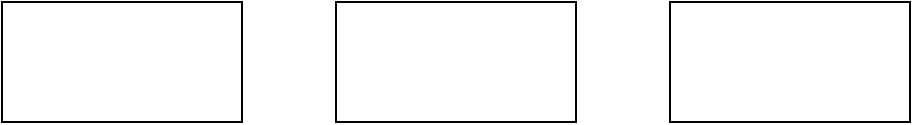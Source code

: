 <mxfile version="14.4.9" type="github">
  <diagram id="NiTnHcr_LVlx2KbL7AhV" name="Page-1">
    <mxGraphModel dx="1298" dy="700" grid="0" gridSize="10" guides="1" tooltips="1" connect="1" arrows="1" fold="1" page="1" pageScale="1" pageWidth="1654" pageHeight="1169" math="0" shadow="0">
      <root>
        <mxCell id="0" />
        <mxCell id="1" parent="0" />
        <mxCell id="wbtGTDq2fzlMvM350bxM-1" value="" style="rounded=0;whiteSpace=wrap;html=1;" vertex="1" parent="1">
          <mxGeometry x="291" y="286" width="120" height="60" as="geometry" />
        </mxCell>
        <mxCell id="wbtGTDq2fzlMvM350bxM-2" value="" style="rounded=0;whiteSpace=wrap;html=1;" vertex="1" parent="1">
          <mxGeometry x="458" y="286" width="120" height="60" as="geometry" />
        </mxCell>
        <mxCell id="wbtGTDq2fzlMvM350bxM-3" value="" style="rounded=0;whiteSpace=wrap;html=1;" vertex="1" parent="1">
          <mxGeometry x="625" y="286" width="120" height="60" as="geometry" />
        </mxCell>
      </root>
    </mxGraphModel>
  </diagram>
</mxfile>
